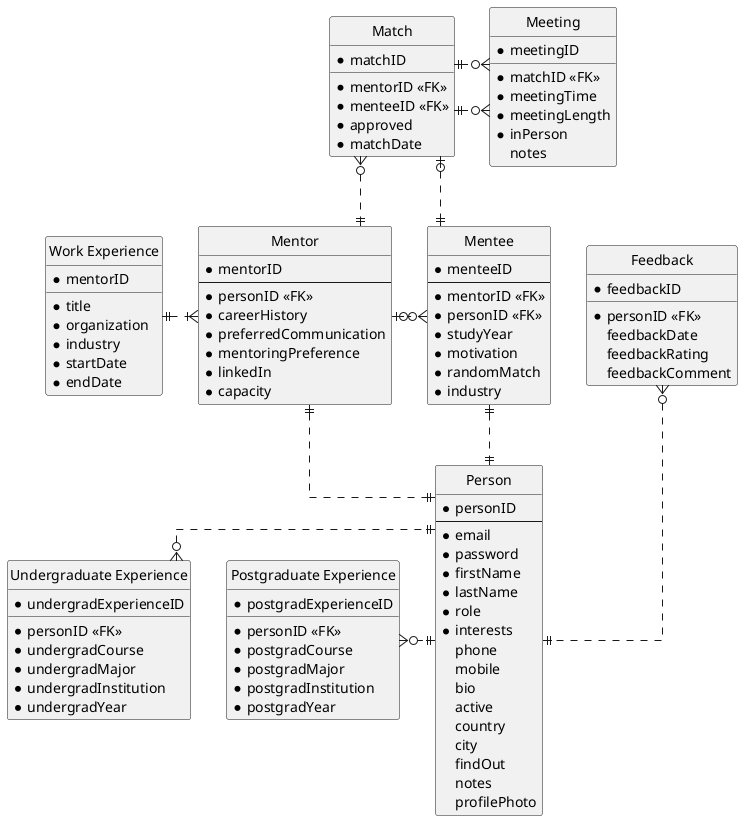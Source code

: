 @startuml


hide circle
skinparam linetype ortho

entity "Person" as person {
* personID
--
* email
* password
* firstName
* lastName
* role
* interests
  phone
  mobile
  bio
  active
  country
  city
  findOut
  notes
  profilePhoto
}

entity "Mentee" as mentee {
* menteeID
--
* mentorID <<FK>>
* personID <<FK>>
* studyYear
* motivation
* randomMatch
* industry
}


entity "Mentor" as mentor {
* mentorID
--
* personID <<FK>>
* careerHistory
* preferredCommunication
* mentoringPreference
* linkedIn
* capacity
}

entity "Match" as match {
* matchID
__
* mentorID <<FK>>
* menteeID <<FK>>
* approved
* matchDate
}

entity "Meeting" as meeting {
* meetingID
__
* matchID <<FK>>
* meetingTime
* meetingLength
* inPerson
  notes
}

entity "Feedback" as feedback {
* feedbackID
__
* personID <<FK>>
  feedbackDate
  feedbackRating
  feedbackComment
}

entity "Undergraduate Experience" as undergrad {
* undergradExperienceID
__
* personID <<FK>>
* undergradCourse
* undergradMajor
* undergradInstitution
* undergradYear
}

entity "Postgraduate Experience" as postgrad {
* postgradExperienceID
__
* personID <<FK>>
* postgradCourse
* postgradMajor
* postgradInstitution
* postgradYear
}

entity "Work Experience" as workExperience {
* mentorID
__
* title
* organization
* industry
* startDate
* endDate
}

mentee ||..|| person
mentor ||..|| person
undergrad }o.|| person
postgrad }o.|| person
feedback }o..|| person
match |o..|| mentee
match }o..|| mentor
mentor |o.o{ mentee
match ||.o{ meeting
match ||.o{ meeting
workExperience ||.|{ mentor


@enduml